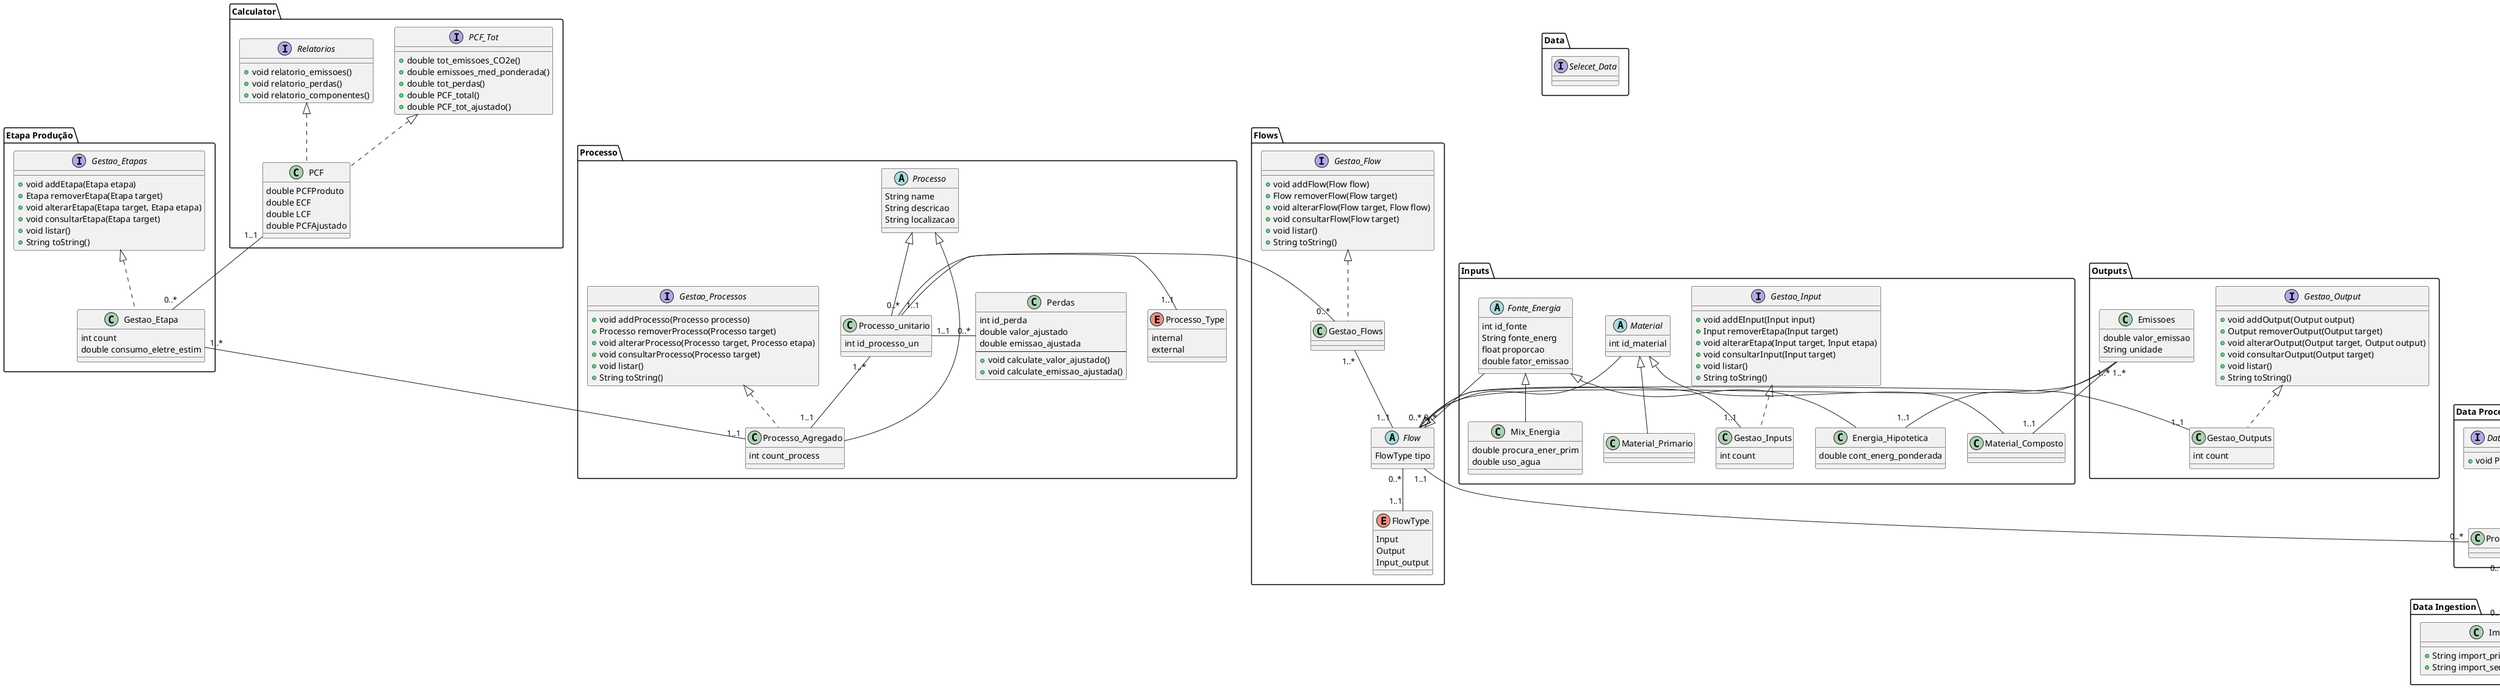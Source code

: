 @startuml DiagramaClases

/'NOTAS IMPORTANTES
Processo - o processo não devia estar ligado ao conjunto de inputs e ao conjunto de output
pelo motivo que um processo pode ter varios ou um input/output

'/

/'
Inicio packages
'/

package "Data" {
    interface Selecet_Data {

    }

}

package "Data Ingestion" {
    interface Import_Data {
        + String import_primary(String patch)
        + String import_secundary(String patch)
    }

    class Import_Data {
    }
}

package "Data Processing" {
    interface Data_Processing {
        + void Process_data()
    }

    class Process_data implements Data_Processing{
    }

    /'
    Neste caso está assim para o improviso
    '/
    Process_data "0..1" -- "0..*" Import_Data
}

package "Inputs" {
    interface Gestao_Input {
        + void addEInput(Input input)
        + Input removerEtapa(Input target)
        + void alterarEtapa(Input target, Input etapa)
        + void consultarInput(Input target)
        + void listar()
        + String toString()
    }

    class Gestao_Inputs implements Gestao_Input {
        int count
    }

    abstract class Material {
        int id_material
    }

    abstract class Fonte_Energia {
        int id_fonte
        String fonte_energ
        float proporcao
        double fator_emissao
    }

    class Mix_Energia extends Fonte_Energia {
        double procura_ener_prim
        double uso_agua
    }

    class Energia_Hipotetica extends Fonte_Energia {
        double cont_energ_ponderada
    }

    /'
    Este classe junta um input e um ouptut numa classe
    apenas, porque existe coisas que são um input/output ao mesmo tempo
    '/
    class Material_Primario extends Material {

    }

    /'
    para materiais compostos(preFabricados), que ja possuem um valor de emissões
    associado a sua produção, que tambem deverá se somar ao PCF
    '/
    class Material_Composto extends Material {
    }


}

package "Outputs" {
    interface Gestao_Output {
        + void addOutput(Output output)
        + Output removerOutput(Output target)
        + void alterarOutput(Output target, Output output)
        + void consultarOutput(Output target)
        + void listar()
        + String toString()
    }

    class Gestao_Outputs implements Gestao_Output {
        int count
    }

/'Meter enum tipo emissao'/
    class Emissoes {
        double valor_emissao
        String unidade
    }

}

package "Flows" {
    Enum FlowType{
        Input
        Output
        Input_output
    }

    interface Gestao_Flow {
        + void addFlow(Flow flow)
        + Flow removerFlow(Flow target)
        + void alterarFlow(Flow target, Flow flow)
        + void consultarFlow(Flow target)
        + void listar()
        + String toString()
    }

    abstract class Flow {
        FlowType tipo
    }

    class Gestao_Flows implements Gestao_Flow {

    }

    Flow "0..*" -- "1..1" FlowType
    Gestao_Flows "1..*" -- "1..1" Flow
}

Emissoes --|> Flow
Material --|> Flow
Fonte_Energia --|> Flow

Flow "0..*" -- "1..1" Gestao_Outputs
Flow "0..*" -- "1..1" Gestao_Inputs
Flow "1..1" -- "0..*" Process_data

Emissoes "1..*" -- "1..1" Material_Composto
Emissoes "1..*" -- "1..1" Energia_Hipotetica



package "Processo" {
    interface Gestao_Processos {
        + void addProcesso(Processo processo)
        + Processo removerProcesso(Processo target)
        + void alterarProcesso(Processo target, Processo etapa)
        + void consultarProcesso(Processo target)
        + void listar()
        + String toString()
    }

    /'
    Fazer ligação 0..* com o Processo_unitario
    '/
    Enum Processo_Type{
        internal
        external
    }

    abstract class Processo {
        String name
        String descricao
        String localizacao
    }

    class Processo_Agregado extends Processo implements Gestao_Processos {
        int count_process
    }

    class Processo_unitario extends Processo {
        int id_processo_un
    }

    /'
    Aqui mete-se uma variavel
    para saber o valor necessario
    do input ou essa variavel vai
    estar no processo?
    '/

    /'
    As perdas nao seria uma interface
    do processo?????
    '/
    class Perdas {
        int id_perda
        double valor_ajustado
        double emissao_ajustada
        --
        + void calculate_valor_ajustado()
        + void calculate_emissao_ajustada()
    }

    Processo_unitario "0..*" - "1..1" Processo_Type
    Processo_unitario "1..1" - "0..*" Perdas
    Processo_unitario "1..1" - "0..*" Gestao_Flows
}

package "Etapa Produção" {

    interface Gestao_Etapas {
        + void addEtapa(Etapa etapa)
        + Etapa removerEtapa(Etapa target)
        + void alterarEtapa(Etapa target, Etapa etapa)
        + void consultarEtapa(Etapa target)
        + void listar()
        + String toString()
    }

    class Gestao_Etapa implements Gestao_Etapas {
        int count
        double consumo_eletre_estim
    }
}

package "Calculator" {
    /'
    Ver quais vão ser os argumentos de cada
    calculo

    Ver qual será melhor double ou float
    '/
    interface PCF_Tot {
        + double tot_emissoes_CO2e()
        + double emissoes_med_ponderada()
        + double tot_perdas()
        + double PCF_total()
        + double PCF_tot_ajustado()
    }

    interface Relatorios {
        + void relatorio_emissoes()
        + void relatorio_perdas()
        + void relatorio_componentes()
    }

    /'
    Aqui vai ser guardado todos os
    resultados das contas para obter o PCF
    e os seus dados
    '/
    class PCF implements PCF_Tot, Relatorios {
        double PCFProduto
        double ECF
        double LCF
        double PCFAjustado
    }
}

/'
Fim dos packages
'/

/'
Inicio das ligações
'/


/'Input Ligacoes'/

Processo_unitario "1..*" -- "1..1" Processo_Agregado
Gestao_Etapa "1..*" -- "1..1" Processo_Agregado

/'Ligações Processos'/
/'Ligaçoes PCF'/
PCF "1..1" -- "0..*" Gestao_Etapa


/'
Fim das ligações
'/
@enduml